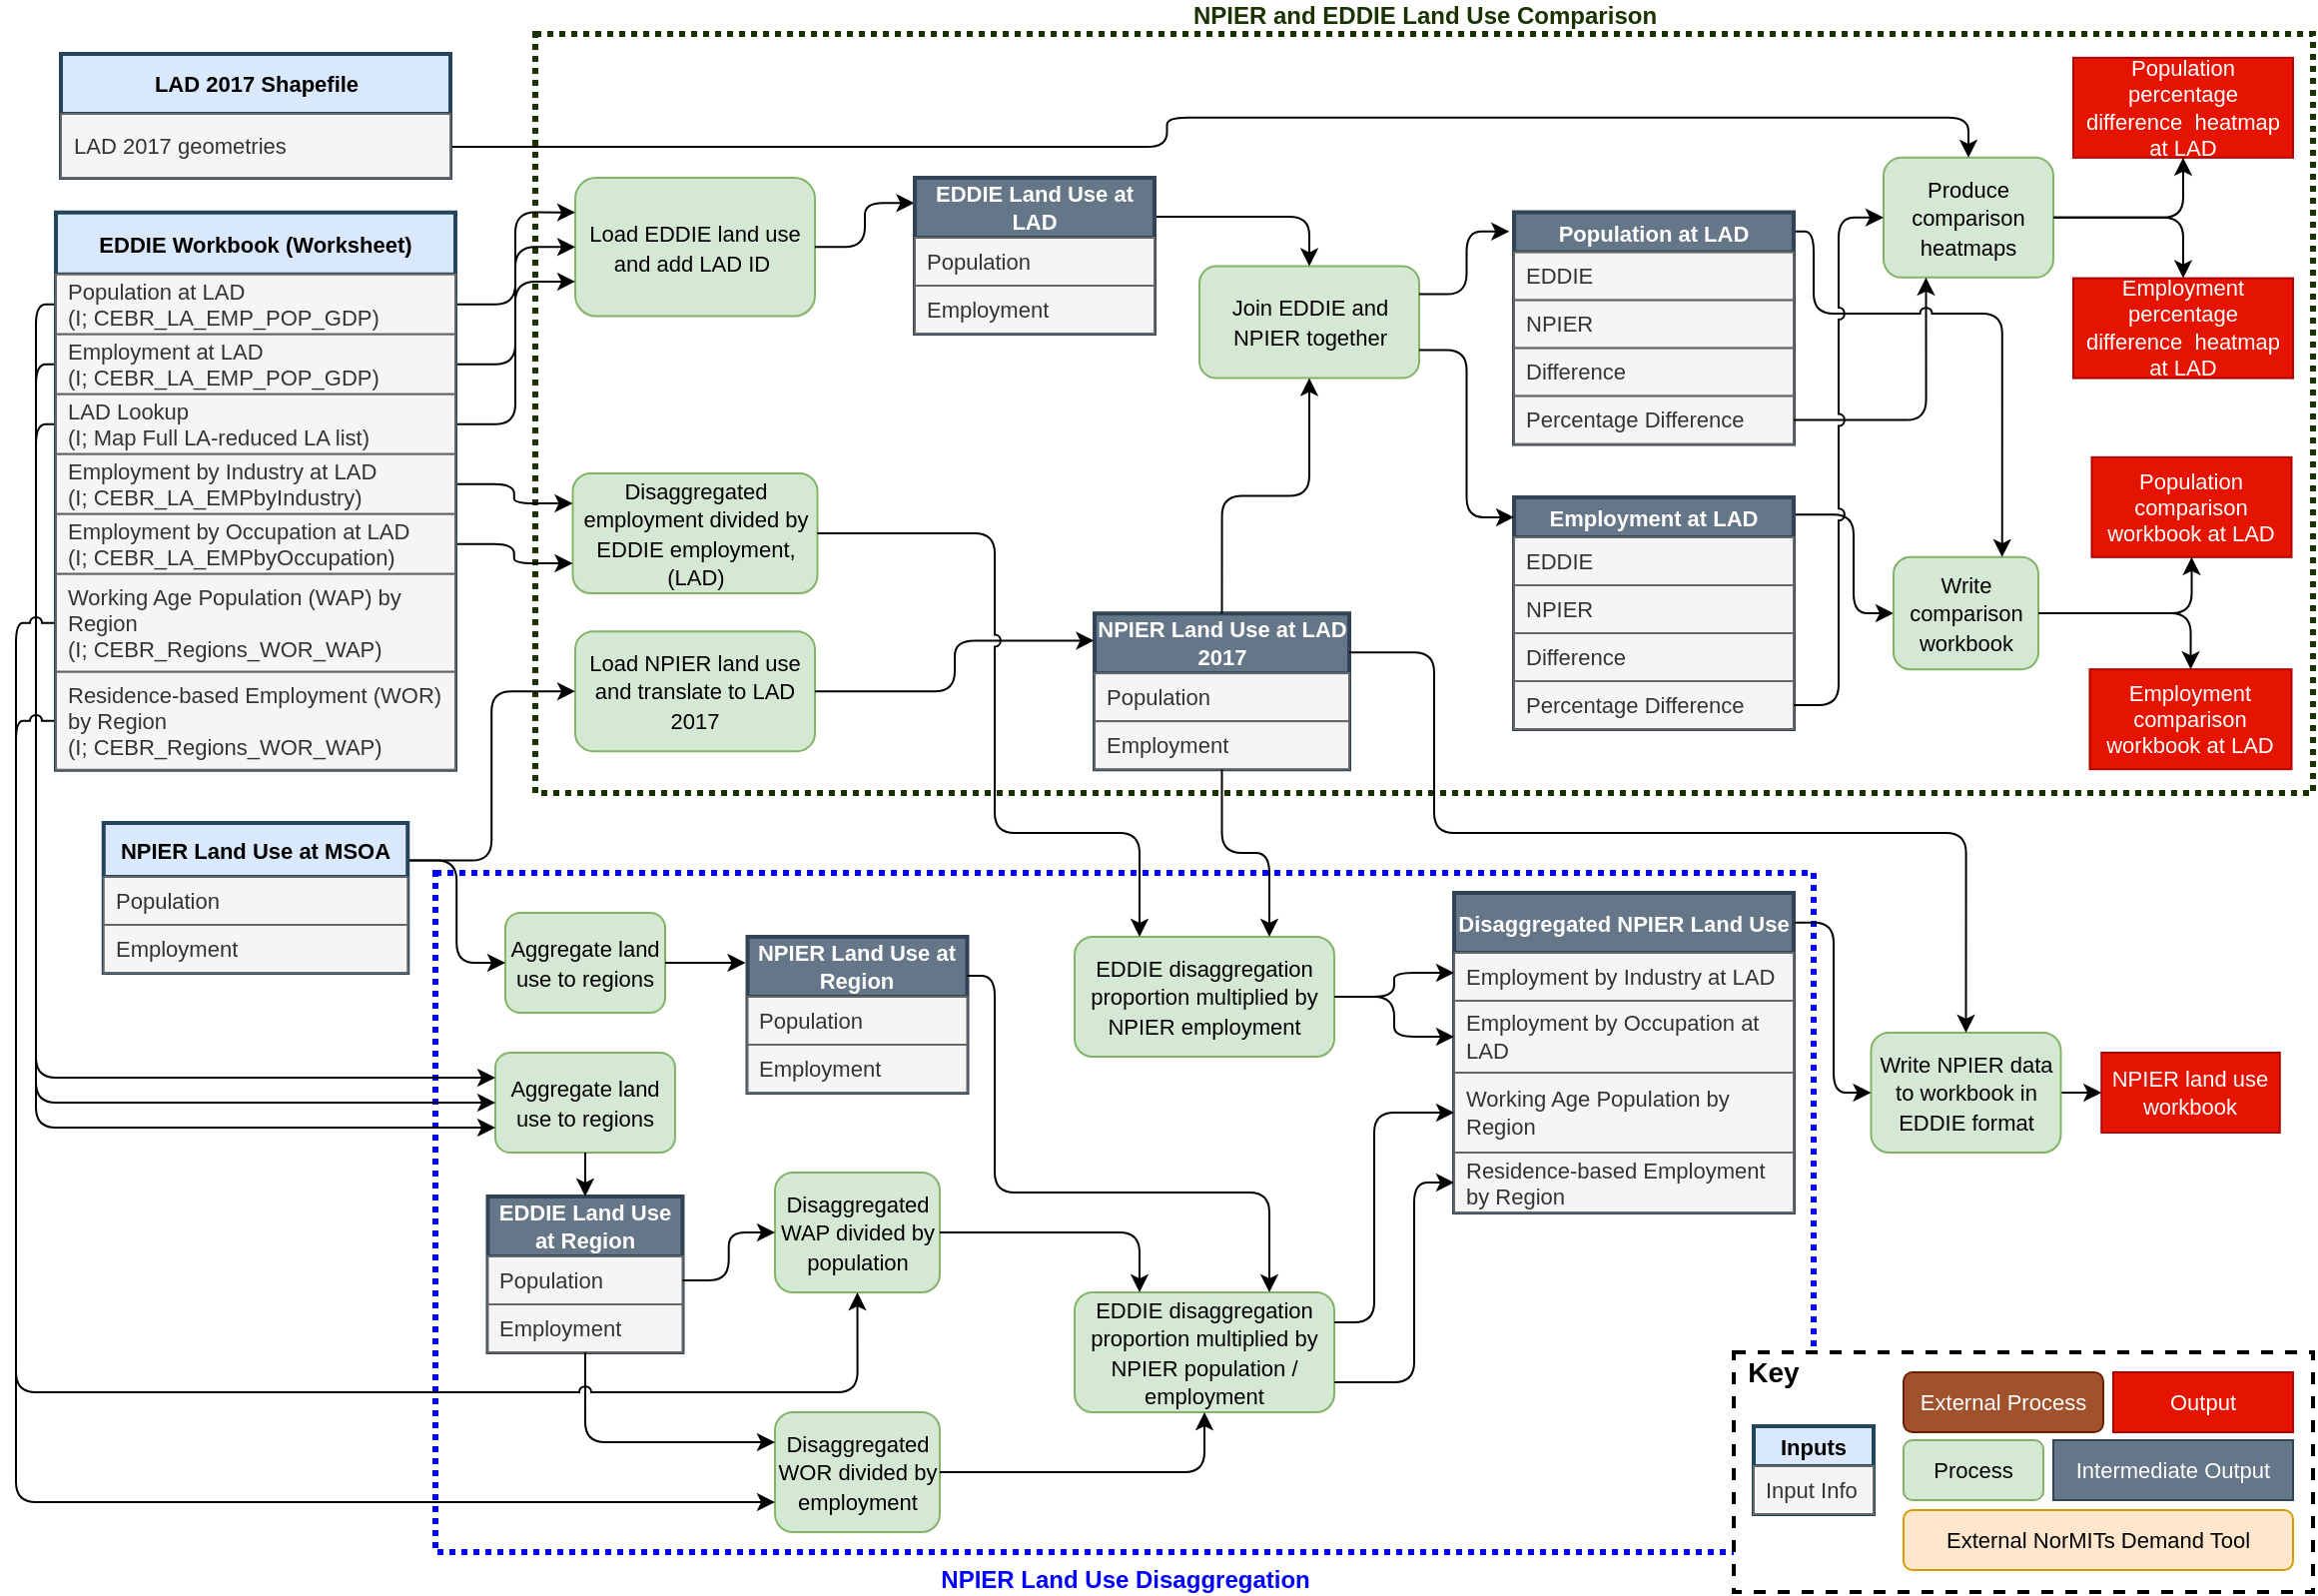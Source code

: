 <mxfile version="13.7.9" type="device"><diagram id="aA6_M8MxxdckZkf1Erbb" name="Page-1"><mxGraphModel dx="1673" dy="979" grid="1" gridSize="10" guides="1" tooltips="1" connect="1" arrows="1" fold="1" page="1" pageScale="1" pageWidth="1169" pageHeight="827" math="0" shadow="0"><root><mxCell id="0"/><mxCell id="1" parent="0"/><mxCell id="64WzW_YmEC1rdo85BHsH-128" value="NPIER and EDDIE Land Use Comparison" style="verticalLabelPosition=top;verticalAlign=bottom;html=1;shape=mxgraph.basic.rect;fillColor2=none;strokeWidth=3;size=20;indent=5;dashed=1;direction=east;portConstraint=none;connectable=0;allowArrows=0;container=1;collapsible=0;labelPadding=0;perimeterSpacing=0;labelBorderColor=none;fontStyle=1;fillColor=none;dashPattern=1 1;labelPosition=center;align=center;fontColor=#1A3300;strokeColor=#1A3300;" vertex="1" parent="1"><mxGeometry x="270" y="40" width="890" height="380" as="geometry"/></mxCell><mxCell id="64WzW_YmEC1rdo85BHsH-44" style="edgeStyle=orthogonalEdgeStyle;rounded=1;sketch=0;orthogonalLoop=1;jettySize=auto;html=1;exitX=1.007;exitY=0.074;exitDx=0;exitDy=0;entryX=0;entryY=0.5;entryDx=0;entryDy=0;exitPerimeter=0;jumpStyle=arc;" edge="1" parent="64WzW_YmEC1rdo85BHsH-128" source="AdfDTx94gWAdDNivBefx-49" target="AdfDTx94gWAdDNivBefx-109"><mxGeometry relative="1" as="geometry"><Array as="points"><mxPoint x="660" y="241"/><mxPoint x="660" y="290"/></Array></mxGeometry></mxCell><mxCell id="AdfDTx94gWAdDNivBefx-104" value="Population percentage difference&amp;nbsp; heatmap at LAD" style="rounded=0;whiteSpace=wrap;html=1;strokeWidth=1;fillColor=#e51400;strokeColor=#B20000;fontSize=11;fontColor=#ffffff;" parent="64WzW_YmEC1rdo85BHsH-128" vertex="1"><mxGeometry x="770" y="11.93" width="110" height="50" as="geometry"/></mxCell><mxCell id="AdfDTx94gWAdDNivBefx-41" value="Population at LAD" style="swimlane;fontStyle=1;childLayout=stackLayout;horizontal=1;startSize=20;fillColor=#647687;horizontalStack=0;resizeParent=1;resizeParentMax=0;resizeLast=0;collapsible=1;marginBottom=0;rounded=0;glass=0;fontSize=11;align=center;strokeWidth=2;strokeColor=#314354;fontColor=#ffffff;" parent="64WzW_YmEC1rdo85BHsH-128" vertex="1"><mxGeometry x="490" y="89.29" width="140" height="116" as="geometry"/></mxCell><mxCell id="AdfDTx94gWAdDNivBefx-42" value="EDDIE" style="text;strokeColor=#666666;fillColor=#f5f5f5;align=left;verticalAlign=middle;spacingLeft=4;spacingRight=4;overflow=hidden;rotatable=0;points=[[0,0.5],[1,0.5]];portConstraint=eastwest;fontSize=11;whiteSpace=wrap;fontColor=#333333;" parent="AdfDTx94gWAdDNivBefx-41" vertex="1"><mxGeometry y="20" width="140" height="24" as="geometry"/></mxCell><mxCell id="AdfDTx94gWAdDNivBefx-43" value="NPIER" style="text;strokeColor=#666666;fillColor=#f5f5f5;align=left;verticalAlign=middle;spacingLeft=4;spacingRight=4;overflow=hidden;rotatable=0;points=[[0,0.5],[1,0.5]];portConstraint=eastwest;fontSize=11;whiteSpace=wrap;fontColor=#333333;" parent="AdfDTx94gWAdDNivBefx-41" vertex="1"><mxGeometry y="44" width="140" height="24" as="geometry"/></mxCell><mxCell id="AdfDTx94gWAdDNivBefx-47" value="Difference" style="text;strokeColor=#666666;fillColor=#f5f5f5;align=left;verticalAlign=middle;spacingLeft=4;spacingRight=4;overflow=hidden;rotatable=0;points=[[0,0.5],[1,0.5]];portConstraint=eastwest;fontSize=11;whiteSpace=wrap;fontColor=#333333;" parent="AdfDTx94gWAdDNivBefx-41" vertex="1"><mxGeometry y="68" width="140" height="24" as="geometry"/></mxCell><mxCell id="AdfDTx94gWAdDNivBefx-48" value="Percentage Difference" style="text;strokeColor=#666666;fillColor=#f5f5f5;align=left;verticalAlign=middle;spacingLeft=4;spacingRight=4;overflow=hidden;rotatable=0;points=[[0,0.5],[1,0.5]];portConstraint=eastwest;fontSize=11;whiteSpace=wrap;fontColor=#333333;" parent="AdfDTx94gWAdDNivBefx-41" vertex="1"><mxGeometry y="92" width="140" height="24" as="geometry"/></mxCell><mxCell id="AdfDTx94gWAdDNivBefx-103" value="Employment percentage difference&amp;nbsp; heatmap at LAD" style="rounded=0;whiteSpace=wrap;html=1;strokeWidth=1;fillColor=#e51400;strokeColor=#B20000;fontSize=11;fontColor=#ffffff;" parent="64WzW_YmEC1rdo85BHsH-128" vertex="1"><mxGeometry x="770" y="122.29" width="110" height="50" as="geometry"/></mxCell><mxCell id="AdfDTx94gWAdDNivBefx-111" value="Population comparison workbook at LAD" style="rounded=0;whiteSpace=wrap;html=1;strokeWidth=1;fillColor=#e51400;strokeColor=#B20000;fontSize=11;fontColor=#ffffff;" parent="64WzW_YmEC1rdo85BHsH-128" vertex="1"><mxGeometry x="779.25" y="211.93" width="100" height="50" as="geometry"/></mxCell><mxCell id="AdfDTx94gWAdDNivBefx-49" value="Employment at LAD" style="swimlane;fontStyle=1;childLayout=stackLayout;horizontal=1;startSize=20;fillColor=#647687;horizontalStack=0;resizeParent=1;resizeParentMax=0;resizeLast=0;collapsible=1;marginBottom=0;rounded=0;glass=0;fontSize=11;align=center;strokeWidth=2;strokeColor=#314354;fontColor=#ffffff;" parent="64WzW_YmEC1rdo85BHsH-128" vertex="1"><mxGeometry x="490" y="232.0" width="140" height="116" as="geometry"/></mxCell><mxCell id="AdfDTx94gWAdDNivBefx-50" value="EDDIE" style="text;strokeColor=#666666;fillColor=#f5f5f5;align=left;verticalAlign=middle;spacingLeft=4;spacingRight=4;overflow=hidden;rotatable=0;points=[[0,0.5],[1,0.5]];portConstraint=eastwest;fontSize=11;whiteSpace=wrap;fontColor=#333333;" parent="AdfDTx94gWAdDNivBefx-49" vertex="1"><mxGeometry y="20" width="140" height="24" as="geometry"/></mxCell><mxCell id="AdfDTx94gWAdDNivBefx-51" value="NPIER" style="text;strokeColor=#666666;fillColor=#f5f5f5;align=left;verticalAlign=middle;spacingLeft=4;spacingRight=4;overflow=hidden;rotatable=0;points=[[0,0.5],[1,0.5]];portConstraint=eastwest;fontSize=11;whiteSpace=wrap;fontColor=#333333;" parent="AdfDTx94gWAdDNivBefx-49" vertex="1"><mxGeometry y="44" width="140" height="24" as="geometry"/></mxCell><mxCell id="AdfDTx94gWAdDNivBefx-52" value="Difference" style="text;strokeColor=#666666;fillColor=#f5f5f5;align=left;verticalAlign=middle;spacingLeft=4;spacingRight=4;overflow=hidden;rotatable=0;points=[[0,0.5],[1,0.5]];portConstraint=eastwest;fontSize=11;whiteSpace=wrap;fontColor=#333333;" parent="AdfDTx94gWAdDNivBefx-49" vertex="1"><mxGeometry y="68" width="140" height="24" as="geometry"/></mxCell><mxCell id="AdfDTx94gWAdDNivBefx-53" value="Percentage Difference" style="text;strokeColor=#666666;fillColor=#f5f5f5;align=left;verticalAlign=middle;spacingLeft=4;spacingRight=4;overflow=hidden;rotatable=0;points=[[0,0.5],[1,0.5]];portConstraint=eastwest;fontSize=11;whiteSpace=wrap;fontColor=#333333;" parent="AdfDTx94gWAdDNivBefx-49" vertex="1"><mxGeometry y="92" width="140" height="24" as="geometry"/></mxCell><mxCell id="AdfDTx94gWAdDNivBefx-36" value="NPIER Land Use at LAD 2017" style="swimlane;fontStyle=1;childLayout=stackLayout;horizontal=1;startSize=30;fillColor=#647687;horizontalStack=0;resizeParent=1;resizeParentMax=0;resizeLast=0;collapsible=1;marginBottom=0;rounded=0;glass=0;fontSize=11;align=center;strokeWidth=2;strokeColor=#314354;whiteSpace=wrap;fontColor=#ffffff;" parent="64WzW_YmEC1rdo85BHsH-128" vertex="1"><mxGeometry x="280" y="290.07" width="127.5" height="78" as="geometry"/></mxCell><mxCell id="AdfDTx94gWAdDNivBefx-37" value="Population" style="text;strokeColor=#666666;fillColor=#f5f5f5;align=left;verticalAlign=middle;spacingLeft=4;spacingRight=4;overflow=hidden;rotatable=0;points=[[0,0.5],[1,0.5]];portConstraint=eastwest;fontSize=11;whiteSpace=wrap;fontColor=#333333;" parent="AdfDTx94gWAdDNivBefx-36" vertex="1"><mxGeometry y="30" width="127.5" height="24" as="geometry"/></mxCell><mxCell id="AdfDTx94gWAdDNivBefx-38" value="Employment" style="text;strokeColor=#666666;fillColor=#f5f5f5;align=left;verticalAlign=middle;spacingLeft=4;spacingRight=4;overflow=hidden;rotatable=0;points=[[0,0.5],[1,0.5]];portConstraint=eastwest;fontSize=11;whiteSpace=wrap;fontColor=#333333;" parent="AdfDTx94gWAdDNivBefx-36" vertex="1"><mxGeometry y="54" width="127.5" height="24" as="geometry"/></mxCell><mxCell id="AdfDTx94gWAdDNivBefx-112" value="Employment comparison workbook at LAD" style="rounded=0;whiteSpace=wrap;html=1;strokeWidth=1;fillColor=#e51400;strokeColor=#B20000;fontSize=11;fontColor=#ffffff;" parent="64WzW_YmEC1rdo85BHsH-128" vertex="1"><mxGeometry x="778.25" y="318.07" width="101" height="50" as="geometry"/></mxCell><mxCell id="AdfDTx94gWAdDNivBefx-99" value="&lt;font style=&quot;font-size: 11px&quot;&gt;Produce comparison heatmaps&lt;/font&gt;" style="rounded=1;whiteSpace=wrap;html=1;fillColor=#d5e8d4;strokeColor=#82b366;" parent="64WzW_YmEC1rdo85BHsH-128" vertex="1"><mxGeometry x="675" y="61.93" width="85" height="60" as="geometry"/></mxCell><mxCell id="AdfDTx94gWAdDNivBefx-109" value="&lt;span style=&quot;font-size: 11px&quot;&gt;Write comparison workbook&lt;/span&gt;" style="rounded=1;whiteSpace=wrap;html=1;fillColor=#d5e8d4;strokeColor=#82b366;" parent="64WzW_YmEC1rdo85BHsH-128" vertex="1"><mxGeometry x="680" y="261.93" width="72.5" height="56.14" as="geometry"/></mxCell><mxCell id="64WzW_YmEC1rdo85BHsH-47" style="edgeStyle=orthogonalEdgeStyle;rounded=1;sketch=0;orthogonalLoop=1;jettySize=auto;html=1;exitX=1;exitY=0.5;exitDx=0;exitDy=0;entryX=0.5;entryY=1;entryDx=0;entryDy=0;jumpStyle=arc;" edge="1" parent="64WzW_YmEC1rdo85BHsH-128" source="AdfDTx94gWAdDNivBefx-99" target="AdfDTx94gWAdDNivBefx-104"><mxGeometry relative="1" as="geometry"/></mxCell><mxCell id="64WzW_YmEC1rdo85BHsH-49" style="edgeStyle=orthogonalEdgeStyle;rounded=1;sketch=0;orthogonalLoop=1;jettySize=auto;html=1;exitX=1;exitY=0.5;exitDx=0;exitDy=0;entryX=0.5;entryY=0;entryDx=0;entryDy=0;jumpStyle=arc;" edge="1" parent="64WzW_YmEC1rdo85BHsH-128" source="AdfDTx94gWAdDNivBefx-99" target="AdfDTx94gWAdDNivBefx-103"><mxGeometry relative="1" as="geometry"/></mxCell><mxCell id="64WzW_YmEC1rdo85BHsH-45" style="edgeStyle=orthogonalEdgeStyle;rounded=1;sketch=0;orthogonalLoop=1;jettySize=auto;html=1;exitX=1;exitY=0.5;exitDx=0;exitDy=0;entryX=0.5;entryY=1;entryDx=0;entryDy=0;jumpStyle=arc;" edge="1" parent="64WzW_YmEC1rdo85BHsH-128" source="AdfDTx94gWAdDNivBefx-109" target="AdfDTx94gWAdDNivBefx-111"><mxGeometry relative="1" as="geometry"/></mxCell><mxCell id="64WzW_YmEC1rdo85BHsH-46" style="edgeStyle=orthogonalEdgeStyle;rounded=1;sketch=0;orthogonalLoop=1;jettySize=auto;html=1;exitX=1;exitY=0.5;exitDx=0;exitDy=0;entryX=0.5;entryY=0;entryDx=0;entryDy=0;jumpStyle=arc;" edge="1" parent="64WzW_YmEC1rdo85BHsH-128" source="AdfDTx94gWAdDNivBefx-109" target="AdfDTx94gWAdDNivBefx-112"><mxGeometry relative="1" as="geometry"/></mxCell><mxCell id="64WzW_YmEC1rdo85BHsH-23" style="edgeStyle=orthogonalEdgeStyle;rounded=1;sketch=0;orthogonalLoop=1;jettySize=auto;html=1;exitX=1;exitY=0.5;exitDx=0;exitDy=0;entryX=0.25;entryY=1;entryDx=0;entryDy=0;jumpStyle=arc;" edge="1" parent="64WzW_YmEC1rdo85BHsH-128" source="AdfDTx94gWAdDNivBefx-48" target="AdfDTx94gWAdDNivBefx-99"><mxGeometry relative="1" as="geometry"/></mxCell><mxCell id="64WzW_YmEC1rdo85BHsH-43" style="edgeStyle=orthogonalEdgeStyle;rounded=1;sketch=0;orthogonalLoop=1;jettySize=auto;html=1;exitX=1.007;exitY=0.083;exitDx=0;exitDy=0;entryX=0.75;entryY=0;entryDx=0;entryDy=0;exitPerimeter=0;jumpStyle=arc;" edge="1" parent="64WzW_YmEC1rdo85BHsH-128" source="AdfDTx94gWAdDNivBefx-41" target="AdfDTx94gWAdDNivBefx-109"><mxGeometry relative="1" as="geometry"><Array as="points"><mxPoint x="640" y="99"/><mxPoint x="640" y="140"/><mxPoint x="734" y="140"/></Array></mxGeometry></mxCell><mxCell id="64WzW_YmEC1rdo85BHsH-24" style="edgeStyle=orthogonalEdgeStyle;rounded=1;sketch=0;orthogonalLoop=1;jettySize=auto;html=1;exitX=1;exitY=0.5;exitDx=0;exitDy=0;entryX=0;entryY=0.5;entryDx=0;entryDy=0;jumpStyle=arc;" edge="1" parent="64WzW_YmEC1rdo85BHsH-128" source="AdfDTx94gWAdDNivBefx-53" target="AdfDTx94gWAdDNivBefx-99"><mxGeometry relative="1" as="geometry"/></mxCell><mxCell id="AdfDTx94gWAdDNivBefx-40" value="&lt;font style=&quot;font-size: 11px&quot;&gt;Join EDDIE and NPIER together&lt;/font&gt;" style="rounded=1;whiteSpace=wrap;html=1;fillColor=#d5e8d4;strokeColor=#82b366;" parent="64WzW_YmEC1rdo85BHsH-128" vertex="1"><mxGeometry x="332.5" y="116.29" width="110" height="56" as="geometry"/></mxCell><mxCell id="64WzW_YmEC1rdo85BHsH-21" style="edgeStyle=orthogonalEdgeStyle;rounded=1;sketch=0;orthogonalLoop=1;jettySize=auto;html=1;exitX=1;exitY=0.25;exitDx=0;exitDy=0;entryX=-0.017;entryY=0.083;entryDx=0;entryDy=0;entryPerimeter=0;jumpStyle=arc;" edge="1" parent="64WzW_YmEC1rdo85BHsH-128" source="AdfDTx94gWAdDNivBefx-40" target="AdfDTx94gWAdDNivBefx-41"><mxGeometry relative="1" as="geometry"/></mxCell><mxCell id="64WzW_YmEC1rdo85BHsH-22" style="edgeStyle=orthogonalEdgeStyle;rounded=1;sketch=0;orthogonalLoop=1;jettySize=auto;html=1;exitX=1;exitY=0.75;exitDx=0;exitDy=0;entryX=0;entryY=0.086;entryDx=0;entryDy=0;entryPerimeter=0;jumpStyle=arc;" edge="1" parent="64WzW_YmEC1rdo85BHsH-128" source="AdfDTx94gWAdDNivBefx-40" target="AdfDTx94gWAdDNivBefx-49"><mxGeometry relative="1" as="geometry"/></mxCell><mxCell id="64WzW_YmEC1rdo85BHsH-20" style="edgeStyle=orthogonalEdgeStyle;rounded=1;sketch=0;orthogonalLoop=1;jettySize=auto;html=1;exitX=0.5;exitY=0;exitDx=0;exitDy=0;entryX=0.5;entryY=1;entryDx=0;entryDy=0;jumpStyle=arc;" edge="1" parent="64WzW_YmEC1rdo85BHsH-128" source="AdfDTx94gWAdDNivBefx-36" target="AdfDTx94gWAdDNivBefx-40"><mxGeometry relative="1" as="geometry"/></mxCell><mxCell id="AdfDTx94gWAdDNivBefx-30" value="&lt;font style=&quot;font-size: 11px&quot;&gt;Load NPIER land use and translate to LAD 2017&lt;/font&gt;" style="rounded=1;whiteSpace=wrap;html=1;fillColor=#d5e8d4;strokeColor=#82b366;" parent="64WzW_YmEC1rdo85BHsH-128" vertex="1"><mxGeometry x="20" y="299.07" width="120" height="60" as="geometry"/></mxCell><mxCell id="64WzW_YmEC1rdo85BHsH-17" style="edgeStyle=orthogonalEdgeStyle;rounded=1;sketch=0;orthogonalLoop=1;jettySize=auto;html=1;exitX=1;exitY=0.5;exitDx=0;exitDy=0;entryX=-0.002;entryY=0.175;entryDx=0;entryDy=0;entryPerimeter=0;jumpStyle=arc;" edge="1" parent="64WzW_YmEC1rdo85BHsH-128" source="AdfDTx94gWAdDNivBefx-30" target="AdfDTx94gWAdDNivBefx-36"><mxGeometry relative="1" as="geometry"/></mxCell><mxCell id="AdfDTx94gWAdDNivBefx-58" value="&lt;span style=&quot;font-size: 11px&quot;&gt;Disaggregated employment divided by EDDIE employment, (LAD)&lt;/span&gt;" style="rounded=1;whiteSpace=wrap;html=1;fillColor=#d5e8d4;strokeColor=#82b366;" parent="64WzW_YmEC1rdo85BHsH-128" vertex="1"><mxGeometry x="18.75" y="220" width="122.5" height="60" as="geometry"/></mxCell><mxCell id="AdfDTx94gWAdDNivBefx-22" value="&lt;font style=&quot;font-size: 11px&quot;&gt;Load EDDIE land use and add LAD ID&amp;nbsp;&lt;/font&gt;" style="rounded=1;whiteSpace=wrap;html=1;fillColor=#d5e8d4;strokeColor=#82b366;" parent="64WzW_YmEC1rdo85BHsH-128" vertex="1"><mxGeometry x="20.02" y="72" width="119.98" height="69.28" as="geometry"/></mxCell><mxCell id="64WzW_YmEC1rdo85BHsH-65" value="NPIER Land Use Disaggregation" style="verticalLabelPosition=bottom;verticalAlign=top;html=1;shape=mxgraph.basic.rect;fillColor2=none;strokeWidth=3;size=20;indent=5;dashed=1;direction=east;portConstraint=none;connectable=0;allowArrows=0;container=1;collapsible=0;labelPadding=0;perimeterSpacing=0;labelBorderColor=none;fontStyle=1;fillColor=none;dashPattern=1 1;fontColor=#0000FF;strokeColor=#0000FF;" vertex="1" parent="1"><mxGeometry x="220" y="460" width="690" height="340" as="geometry"/></mxCell><mxCell id="AdfDTx94gWAdDNivBefx-59" value="Disaggregated NPIER Land Use" style="swimlane;fontStyle=1;childLayout=stackLayout;horizontal=1;startSize=30;fillColor=#647687;horizontalStack=0;resizeParent=1;resizeParentMax=0;resizeLast=0;collapsible=1;marginBottom=0;rounded=0;glass=0;fontSize=11;align=center;strokeWidth=2;strokeColor=#314354;fontColor=#ffffff;" parent="64WzW_YmEC1rdo85BHsH-65" vertex="1"><mxGeometry x="510" y="10" width="170" height="160" as="geometry"/></mxCell><mxCell id="AdfDTx94gWAdDNivBefx-62" value="Employment by Industry at LAD" style="text;strokeColor=#666666;fillColor=#f5f5f5;align=left;verticalAlign=middle;spacingLeft=4;spacingRight=4;overflow=hidden;rotatable=0;points=[[0,0.5],[1,0.5]];portConstraint=eastwest;fontSize=11;whiteSpace=wrap;fontColor=#333333;" parent="AdfDTx94gWAdDNivBefx-59" vertex="1"><mxGeometry y="30" width="170" height="24" as="geometry"/></mxCell><mxCell id="AdfDTx94gWAdDNivBefx-63" value="Employment by Occupation at LAD" style="text;strokeColor=#666666;fillColor=#f5f5f5;align=left;verticalAlign=middle;spacingLeft=4;spacingRight=4;overflow=hidden;rotatable=0;points=[[0,0.5],[1,0.5]];portConstraint=eastwest;fontSize=11;whiteSpace=wrap;fontColor=#333333;" parent="AdfDTx94gWAdDNivBefx-59" vertex="1"><mxGeometry y="54" width="170" height="36" as="geometry"/></mxCell><mxCell id="AdfDTx94gWAdDNivBefx-60" value="Working Age Population by Region" style="text;strokeColor=#666666;fillColor=#f5f5f5;align=left;verticalAlign=middle;spacingLeft=4;spacingRight=4;overflow=hidden;rotatable=0;points=[[0,0.5],[1,0.5]];portConstraint=eastwest;fontSize=11;whiteSpace=wrap;fontColor=#333333;" parent="AdfDTx94gWAdDNivBefx-59" vertex="1"><mxGeometry y="90" width="170" height="40" as="geometry"/></mxCell><mxCell id="AdfDTx94gWAdDNivBefx-61" value="Residence-based Employment by Region" style="text;strokeColor=#666666;fillColor=#f5f5f5;align=left;verticalAlign=middle;spacingLeft=4;spacingRight=4;overflow=hidden;rotatable=0;points=[[0,0.5],[1,0.5]];portConstraint=eastwest;fontSize=11;whiteSpace=wrap;fontColor=#333333;" parent="AdfDTx94gWAdDNivBefx-59" vertex="1"><mxGeometry y="130" width="170" height="30" as="geometry"/></mxCell><mxCell id="64WzW_YmEC1rdo85BHsH-29" value="NPIER Land Use at Region" style="swimlane;fontStyle=1;childLayout=stackLayout;horizontal=1;startSize=30;fillColor=#647687;horizontalStack=0;resizeParent=1;resizeParentMax=0;resizeLast=0;collapsible=1;marginBottom=0;rounded=0;glass=0;fontSize=11;align=center;strokeWidth=2;strokeColor=#314354;whiteSpace=wrap;fontColor=#ffffff;" vertex="1" parent="64WzW_YmEC1rdo85BHsH-65"><mxGeometry x="156.25" y="32.0" width="110" height="78" as="geometry"/></mxCell><mxCell id="64WzW_YmEC1rdo85BHsH-30" value="Population" style="text;strokeColor=#666666;fillColor=#f5f5f5;align=left;verticalAlign=middle;spacingLeft=4;spacingRight=4;overflow=hidden;rotatable=0;points=[[0,0.5],[1,0.5]];portConstraint=eastwest;fontSize=11;whiteSpace=wrap;fontColor=#333333;" vertex="1" parent="64WzW_YmEC1rdo85BHsH-29"><mxGeometry y="30" width="110" height="24" as="geometry"/></mxCell><mxCell id="64WzW_YmEC1rdo85BHsH-31" value="Employment" style="text;strokeColor=#666666;fillColor=#f5f5f5;align=left;verticalAlign=middle;spacingLeft=4;spacingRight=4;overflow=hidden;rotatable=0;points=[[0,0.5],[1,0.5]];portConstraint=eastwest;fontSize=11;whiteSpace=wrap;fontColor=#333333;" vertex="1" parent="64WzW_YmEC1rdo85BHsH-29"><mxGeometry y="54" width="110" height="24" as="geometry"/></mxCell><mxCell id="AdfDTx94gWAdDNivBefx-79" value="EDDIE Land Use at Region" style="swimlane;fontStyle=1;childLayout=stackLayout;horizontal=1;startSize=30;fillColor=#647687;horizontalStack=0;resizeParent=1;resizeParentMax=0;resizeLast=0;collapsible=1;marginBottom=0;rounded=0;glass=0;fontSize=11;align=center;strokeWidth=2;strokeColor=#314354;whiteSpace=wrap;fontColor=#ffffff;" parent="64WzW_YmEC1rdo85BHsH-65" vertex="1"><mxGeometry x="26.24" y="162" width="97.5" height="78" as="geometry"/></mxCell><mxCell id="AdfDTx94gWAdDNivBefx-80" value="Population" style="text;strokeColor=#666666;fillColor=#f5f5f5;align=left;verticalAlign=middle;spacingLeft=4;spacingRight=4;overflow=hidden;rotatable=0;points=[[0,0.5],[1,0.5]];portConstraint=eastwest;fontSize=11;whiteSpace=wrap;fontColor=#333333;" parent="AdfDTx94gWAdDNivBefx-79" vertex="1"><mxGeometry y="30" width="97.5" height="24" as="geometry"/></mxCell><mxCell id="AdfDTx94gWAdDNivBefx-81" value="Employment" style="text;strokeColor=#666666;fillColor=#f5f5f5;align=left;verticalAlign=middle;spacingLeft=4;spacingRight=4;overflow=hidden;rotatable=0;points=[[0,0.5],[1,0.5]];portConstraint=eastwest;fontSize=11;whiteSpace=wrap;fontColor=#333333;" parent="AdfDTx94gWAdDNivBefx-79" vertex="1"><mxGeometry y="54" width="97.5" height="24" as="geometry"/></mxCell><mxCell id="AdfDTx94gWAdDNivBefx-86" value="&lt;font style=&quot;font-size: 11px&quot;&gt;Disaggregated WOR divided by employment&lt;/font&gt;" style="rounded=1;whiteSpace=wrap;html=1;fillColor=#d5e8d4;strokeColor=#82b366;" parent="64WzW_YmEC1rdo85BHsH-65" vertex="1"><mxGeometry x="170" y="270.0" width="82.5" height="60" as="geometry"/></mxCell><mxCell id="AdfDTx94gWAdDNivBefx-78" value="&lt;font style=&quot;font-size: 11px&quot;&gt;Disaggregated WAP divided by population&lt;/font&gt;" style="rounded=1;whiteSpace=wrap;html=1;fillColor=#d5e8d4;strokeColor=#82b366;" parent="64WzW_YmEC1rdo85BHsH-65" vertex="1"><mxGeometry x="170" y="150.0" width="82.5" height="60" as="geometry"/></mxCell><mxCell id="AdfDTx94gWAdDNivBefx-64" value="&lt;font style=&quot;font-size: 11px&quot;&gt;EDDIE disaggregation proportion multiplied by NPIER employment&lt;/font&gt;" style="rounded=1;whiteSpace=wrap;html=1;fillColor=#d5e8d4;strokeColor=#82b366;" parent="64WzW_YmEC1rdo85BHsH-65" vertex="1"><mxGeometry x="320" y="32.0" width="130" height="60" as="geometry"/></mxCell><mxCell id="64WzW_YmEC1rdo85BHsH-55" style="edgeStyle=orthogonalEdgeStyle;rounded=1;sketch=0;orthogonalLoop=1;jettySize=auto;html=1;exitX=1;exitY=0.5;exitDx=0;exitDy=0;jumpStyle=arc;" edge="1" parent="64WzW_YmEC1rdo85BHsH-65" source="AdfDTx94gWAdDNivBefx-64" target="AdfDTx94gWAdDNivBefx-63"><mxGeometry relative="1" as="geometry"/></mxCell><mxCell id="64WzW_YmEC1rdo85BHsH-54" style="edgeStyle=orthogonalEdgeStyle;rounded=1;sketch=0;orthogonalLoop=1;jettySize=auto;html=1;exitX=1;exitY=0.5;exitDx=0;exitDy=0;entryX=0;entryY=0.25;entryDx=0;entryDy=0;jumpStyle=arc;" edge="1" parent="64WzW_YmEC1rdo85BHsH-65" source="AdfDTx94gWAdDNivBefx-64" target="AdfDTx94gWAdDNivBefx-59"><mxGeometry relative="1" as="geometry"/></mxCell><mxCell id="AdfDTx94gWAdDNivBefx-90" value="&lt;font style=&quot;font-size: 11px&quot;&gt;EDDIE disaggregation proportion multiplied by NPIER population / employment&lt;/font&gt;" style="rounded=1;whiteSpace=wrap;html=1;fillColor=#d5e8d4;strokeColor=#82b366;" parent="64WzW_YmEC1rdo85BHsH-65" vertex="1"><mxGeometry x="320" y="210.0" width="130" height="60" as="geometry"/></mxCell><mxCell id="64WzW_YmEC1rdo85BHsH-59" style="edgeStyle=orthogonalEdgeStyle;rounded=1;sketch=0;orthogonalLoop=1;jettySize=auto;html=1;exitX=1;exitY=0.25;exitDx=0;exitDy=0;entryX=0;entryY=0.5;entryDx=0;entryDy=0;jumpStyle=arc;" edge="1" parent="64WzW_YmEC1rdo85BHsH-65" source="AdfDTx94gWAdDNivBefx-90" target="AdfDTx94gWAdDNivBefx-60"><mxGeometry relative="1" as="geometry"><Array as="points"><mxPoint x="470" y="225"/><mxPoint x="470" y="120"/></Array></mxGeometry></mxCell><mxCell id="64WzW_YmEC1rdo85BHsH-60" style="edgeStyle=orthogonalEdgeStyle;rounded=1;sketch=0;orthogonalLoop=1;jettySize=auto;html=1;exitX=1;exitY=0.75;exitDx=0;exitDy=0;entryX=0;entryY=0.5;entryDx=0;entryDy=0;jumpStyle=arc;" edge="1" parent="64WzW_YmEC1rdo85BHsH-65" source="AdfDTx94gWAdDNivBefx-90" target="AdfDTx94gWAdDNivBefx-61"><mxGeometry relative="1" as="geometry"><Array as="points"><mxPoint x="490" y="255"/><mxPoint x="490" y="155"/></Array></mxGeometry></mxCell><mxCell id="64WzW_YmEC1rdo85BHsH-62" style="edgeStyle=orthogonalEdgeStyle;rounded=1;sketch=0;orthogonalLoop=1;jettySize=auto;html=1;exitX=1;exitY=0.5;exitDx=0;exitDy=0;entryX=0.25;entryY=0;entryDx=0;entryDy=0;jumpStyle=arc;" edge="1" parent="64WzW_YmEC1rdo85BHsH-65" source="AdfDTx94gWAdDNivBefx-78" target="AdfDTx94gWAdDNivBefx-90"><mxGeometry relative="1" as="geometry"/></mxCell><mxCell id="64WzW_YmEC1rdo85BHsH-61" style="edgeStyle=orthogonalEdgeStyle;rounded=1;sketch=0;orthogonalLoop=1;jettySize=auto;html=1;exitX=1;exitY=0.5;exitDx=0;exitDy=0;entryX=0.5;entryY=1;entryDx=0;entryDy=0;jumpStyle=arc;" edge="1" parent="64WzW_YmEC1rdo85BHsH-65" source="AdfDTx94gWAdDNivBefx-86" target="AdfDTx94gWAdDNivBefx-90"><mxGeometry relative="1" as="geometry"/></mxCell><mxCell id="64WzW_YmEC1rdo85BHsH-56" style="edgeStyle=orthogonalEdgeStyle;rounded=1;sketch=0;orthogonalLoop=1;jettySize=auto;html=1;exitX=1;exitY=0.25;exitDx=0;exitDy=0;entryX=0.75;entryY=0;entryDx=0;entryDy=0;jumpStyle=arc;" edge="1" parent="64WzW_YmEC1rdo85BHsH-65" source="64WzW_YmEC1rdo85BHsH-29" target="AdfDTx94gWAdDNivBefx-90"><mxGeometry relative="1" as="geometry"><Array as="points"><mxPoint x="280" y="52"/><mxPoint x="280" y="160"/><mxPoint x="418" y="160"/></Array></mxGeometry></mxCell><mxCell id="AdfDTx94gWAdDNivBefx-76" value="&lt;span style=&quot;font-size: 11px&quot;&gt;Aggregate land use to regions&lt;/span&gt;" style="rounded=1;whiteSpace=wrap;html=1;fillColor=#d5e8d4;strokeColor=#82b366;" parent="64WzW_YmEC1rdo85BHsH-65" vertex="1"><mxGeometry x="30" y="90" width="89.98" height="50" as="geometry"/></mxCell><mxCell id="64WzW_YmEC1rdo85BHsH-32" value="&lt;span style=&quot;font-size: 11px&quot;&gt;Aggregate land use to regions&lt;/span&gt;" style="rounded=1;whiteSpace=wrap;html=1;fillColor=#d5e8d4;strokeColor=#82b366;" vertex="1" parent="64WzW_YmEC1rdo85BHsH-65"><mxGeometry x="34.99" y="20" width="80" height="50" as="geometry"/></mxCell><mxCell id="64WzW_YmEC1rdo85BHsH-35" style="edgeStyle=orthogonalEdgeStyle;rounded=1;sketch=0;orthogonalLoop=1;jettySize=auto;html=1;exitX=1;exitY=0.5;exitDx=0;exitDy=0;entryX=-0.009;entryY=0.167;entryDx=0;entryDy=0;entryPerimeter=0;jumpStyle=arc;" edge="1" parent="64WzW_YmEC1rdo85BHsH-65" source="64WzW_YmEC1rdo85BHsH-32" target="64WzW_YmEC1rdo85BHsH-29"><mxGeometry relative="1" as="geometry"/></mxCell><mxCell id="64WzW_YmEC1rdo85BHsH-57" style="edgeStyle=orthogonalEdgeStyle;rounded=1;sketch=0;orthogonalLoop=1;jettySize=auto;html=1;exitX=1;exitY=0.5;exitDx=0;exitDy=0;entryX=0;entryY=0.5;entryDx=0;entryDy=0;jumpStyle=arc;" edge="1" parent="64WzW_YmEC1rdo85BHsH-65" source="AdfDTx94gWAdDNivBefx-80" target="AdfDTx94gWAdDNivBefx-78"><mxGeometry relative="1" as="geometry"><mxPoint x="150" y="220" as="targetPoint"/></mxGeometry></mxCell><mxCell id="64WzW_YmEC1rdo85BHsH-58" style="edgeStyle=orthogonalEdgeStyle;rounded=1;sketch=0;orthogonalLoop=1;jettySize=auto;html=1;exitX=0.5;exitY=1;exitDx=0;exitDy=0;entryX=0;entryY=0.25;entryDx=0;entryDy=0;jumpStyle=arc;" edge="1" parent="64WzW_YmEC1rdo85BHsH-65" source="AdfDTx94gWAdDNivBefx-79" target="AdfDTx94gWAdDNivBefx-86"><mxGeometry relative="1" as="geometry"/></mxCell><mxCell id="64WzW_YmEC1rdo85BHsH-39" style="edgeStyle=orthogonalEdgeStyle;rounded=1;sketch=0;orthogonalLoop=1;jettySize=auto;html=1;exitX=0.5;exitY=1;exitDx=0;exitDy=0;entryX=0.5;entryY=0;entryDx=0;entryDy=0;jumpStyle=arc;" edge="1" parent="64WzW_YmEC1rdo85BHsH-65" source="AdfDTx94gWAdDNivBefx-76" target="AdfDTx94gWAdDNivBefx-79"><mxGeometry relative="1" as="geometry"/></mxCell><mxCell id="64WzW_YmEC1rdo85BHsH-18" style="edgeStyle=orthogonalEdgeStyle;rounded=1;sketch=0;orthogonalLoop=1;jettySize=auto;html=1;exitX=1;exitY=0.5;exitDx=0;exitDy=0;entryX=-0.002;entryY=0.162;entryDx=0;entryDy=0;entryPerimeter=0;jumpStyle=arc;" edge="1" parent="1" source="AdfDTx94gWAdDNivBefx-22" target="AdfDTx94gWAdDNivBefx-26"><mxGeometry relative="1" as="geometry"/></mxCell><mxCell id="64WzW_YmEC1rdo85BHsH-51" style="edgeStyle=orthogonalEdgeStyle;rounded=1;sketch=0;orthogonalLoop=1;jettySize=auto;html=1;exitX=1;exitY=0.5;exitDx=0;exitDy=0;entryX=0.25;entryY=0;entryDx=0;entryDy=0;jumpStyle=arc;" edge="1" parent="1" source="AdfDTx94gWAdDNivBefx-58" target="AdfDTx94gWAdDNivBefx-64"><mxGeometry relative="1" as="geometry"><Array as="points"><mxPoint x="500" y="290"/><mxPoint x="500" y="440"/><mxPoint x="573" y="440"/></Array></mxGeometry></mxCell><mxCell id="64WzW_YmEC1rdo85BHsH-28" style="edgeStyle=orthogonalEdgeStyle;rounded=1;sketch=0;orthogonalLoop=1;jettySize=auto;html=1;exitX=1;exitY=0.5;exitDx=0;exitDy=0;entryX=0;entryY=0.5;entryDx=0;entryDy=0;jumpStyle=arc;" edge="1" parent="1" source="AdfDTx94gWAdDNivBefx-98" target="AdfDTx94gWAdDNivBefx-101"><mxGeometry relative="1" as="geometry"/></mxCell><mxCell id="AdfDTx94gWAdDNivBefx-98" value="&lt;font style=&quot;font-size: 11px&quot;&gt;Write NPIER data to workbook in EDDIE format&lt;/font&gt;" style="rounded=1;whiteSpace=wrap;html=1;fillColor=#d5e8d4;strokeColor=#82b366;" parent="1" vertex="1"><mxGeometry x="938.75" y="540" width="95" height="60" as="geometry"/></mxCell><mxCell id="AdfDTx94gWAdDNivBefx-101" value="NPIER land use workbook" style="rounded=0;whiteSpace=wrap;html=1;strokeWidth=1;fillColor=#e51400;strokeColor=#B20000;fontSize=11;fontColor=#ffffff;" parent="1" vertex="1"><mxGeometry x="1054.13" y="550" width="89.25" height="40" as="geometry"/></mxCell><mxCell id="64WzW_YmEC1rdo85BHsH-19" style="edgeStyle=orthogonalEdgeStyle;rounded=1;sketch=0;orthogonalLoop=1;jettySize=auto;html=1;exitX=1;exitY=0.25;exitDx=0;exitDy=0;entryX=0.5;entryY=0;entryDx=0;entryDy=0;jumpStyle=arc;" edge="1" parent="1" source="AdfDTx94gWAdDNivBefx-26" target="AdfDTx94gWAdDNivBefx-40"><mxGeometry relative="1" as="geometry"/></mxCell><mxCell id="64WzW_YmEC1rdo85BHsH-14" style="edgeStyle=orthogonalEdgeStyle;rounded=1;sketch=0;orthogonalLoop=1;jettySize=auto;html=1;exitX=1;exitY=0.5;exitDx=0;exitDy=0;entryX=0;entryY=0.25;entryDx=0;entryDy=0;jumpStyle=arc;" edge="1" parent="1" source="AdfDTx94gWAdDNivBefx-2" target="AdfDTx94gWAdDNivBefx-22"><mxGeometry relative="1" as="geometry"/></mxCell><mxCell id="64WzW_YmEC1rdo85BHsH-15" style="edgeStyle=orthogonalEdgeStyle;rounded=1;sketch=0;orthogonalLoop=1;jettySize=auto;html=1;exitX=1;exitY=0.5;exitDx=0;exitDy=0;entryX=0;entryY=0.5;entryDx=0;entryDy=0;jumpStyle=arc;" edge="1" parent="1" source="AdfDTx94gWAdDNivBefx-3" target="AdfDTx94gWAdDNivBefx-22"><mxGeometry relative="1" as="geometry"/></mxCell><mxCell id="64WzW_YmEC1rdo85BHsH-16" style="edgeStyle=orthogonalEdgeStyle;rounded=1;sketch=0;orthogonalLoop=1;jettySize=auto;html=1;exitX=1;exitY=0.5;exitDx=0;exitDy=0;entryX=0;entryY=0.75;entryDx=0;entryDy=0;jumpStyle=arc;" edge="1" parent="1" source="AdfDTx94gWAdDNivBefx-4" target="AdfDTx94gWAdDNivBefx-22"><mxGeometry relative="1" as="geometry"/></mxCell><mxCell id="64WzW_YmEC1rdo85BHsH-27" style="edgeStyle=orthogonalEdgeStyle;rounded=1;sketch=0;orthogonalLoop=1;jettySize=auto;html=1;exitX=1;exitY=0.75;exitDx=0;exitDy=0;entryX=0.5;entryY=0;entryDx=0;entryDy=0;jumpStyle=arc;" edge="1" parent="1" source="AdfDTx94gWAdDNivBefx-120" target="AdfDTx94gWAdDNivBefx-99"><mxGeometry relative="1" as="geometry"/></mxCell><mxCell id="64WzW_YmEC1rdo85BHsH-33" style="edgeStyle=orthogonalEdgeStyle;rounded=1;sketch=0;orthogonalLoop=1;jettySize=auto;html=1;exitX=1;exitY=0.25;exitDx=0;exitDy=0;entryX=0;entryY=0.5;entryDx=0;entryDy=0;jumpStyle=arc;" edge="1" parent="1" source="AdfDTx94gWAdDNivBefx-32" target="AdfDTx94gWAdDNivBefx-30"><mxGeometry relative="1" as="geometry"/></mxCell><mxCell id="64WzW_YmEC1rdo85BHsH-34" style="edgeStyle=orthogonalEdgeStyle;rounded=1;sketch=0;orthogonalLoop=1;jettySize=auto;html=1;exitX=1;exitY=0.25;exitDx=0;exitDy=0;entryX=0;entryY=0.5;entryDx=0;entryDy=0;jumpStyle=arc;" edge="1" parent="1" source="AdfDTx94gWAdDNivBefx-32" target="64WzW_YmEC1rdo85BHsH-32"><mxGeometry relative="1" as="geometry"/></mxCell><mxCell id="64WzW_YmEC1rdo85BHsH-36" style="edgeStyle=orthogonalEdgeStyle;rounded=1;sketch=0;orthogonalLoop=1;jettySize=auto;html=1;exitX=0;exitY=0.5;exitDx=0;exitDy=0;entryX=0;entryY=0.25;entryDx=0;entryDy=0;jumpStyle=arc;" edge="1" parent="1" source="AdfDTx94gWAdDNivBefx-2" target="AdfDTx94gWAdDNivBefx-76"><mxGeometry relative="1" as="geometry"><Array as="points"><mxPoint x="20" y="175"/><mxPoint x="20" y="563"/></Array></mxGeometry></mxCell><mxCell id="64WzW_YmEC1rdo85BHsH-37" style="edgeStyle=orthogonalEdgeStyle;rounded=1;sketch=0;orthogonalLoop=1;jettySize=auto;html=1;exitX=0;exitY=0.5;exitDx=0;exitDy=0;entryX=0;entryY=0.5;entryDx=0;entryDy=0;jumpStyle=arc;" edge="1" parent="1" source="AdfDTx94gWAdDNivBefx-3" target="AdfDTx94gWAdDNivBefx-76"><mxGeometry relative="1" as="geometry"><Array as="points"><mxPoint x="20" y="205"/><mxPoint x="20" y="575"/></Array></mxGeometry></mxCell><mxCell id="64WzW_YmEC1rdo85BHsH-38" style="edgeStyle=orthogonalEdgeStyle;rounded=1;sketch=0;orthogonalLoop=1;jettySize=auto;html=1;exitX=0;exitY=0.5;exitDx=0;exitDy=0;entryX=0;entryY=0.75;entryDx=0;entryDy=0;jumpStyle=arc;" edge="1" parent="1" source="AdfDTx94gWAdDNivBefx-4" target="AdfDTx94gWAdDNivBefx-76"><mxGeometry relative="1" as="geometry"><Array as="points"><mxPoint x="20" y="235"/><mxPoint x="20" y="588"/></Array></mxGeometry></mxCell><mxCell id="64WzW_YmEC1rdo85BHsH-42" style="edgeStyle=orthogonalEdgeStyle;rounded=1;sketch=0;orthogonalLoop=1;jettySize=auto;html=1;exitX=1;exitY=0.25;exitDx=0;exitDy=0;entryX=0.5;entryY=0;entryDx=0;entryDy=0;jumpStyle=arc;" edge="1" parent="1" source="AdfDTx94gWAdDNivBefx-36" target="AdfDTx94gWAdDNivBefx-98"><mxGeometry relative="1" as="geometry"><Array as="points"><mxPoint x="720" y="350"/><mxPoint x="720" y="440"/><mxPoint x="986" y="440"/></Array></mxGeometry></mxCell><mxCell id="64WzW_YmEC1rdo85BHsH-41" style="edgeStyle=orthogonalEdgeStyle;rounded=1;sketch=0;orthogonalLoop=1;jettySize=auto;html=1;exitX=1.002;exitY=0.093;exitDx=0;exitDy=0;entryX=0;entryY=0.5;entryDx=0;entryDy=0;exitPerimeter=0;jumpStyle=arc;" edge="1" parent="1" source="AdfDTx94gWAdDNivBefx-59" target="AdfDTx94gWAdDNivBefx-98"><mxGeometry relative="1" as="geometry"/></mxCell><mxCell id="64WzW_YmEC1rdo85BHsH-50" style="edgeStyle=orthogonalEdgeStyle;rounded=1;sketch=0;orthogonalLoop=1;jettySize=auto;html=1;entryX=0.75;entryY=0;entryDx=0;entryDy=0;jumpStyle=arc;" edge="1" parent="1" source="AdfDTx94gWAdDNivBefx-36" target="AdfDTx94gWAdDNivBefx-64"><mxGeometry relative="1" as="geometry"/></mxCell><mxCell id="64WzW_YmEC1rdo85BHsH-52" style="edgeStyle=orthogonalEdgeStyle;rounded=1;sketch=0;orthogonalLoop=1;jettySize=auto;html=1;exitX=1;exitY=0.5;exitDx=0;exitDy=0;entryX=0;entryY=0.25;entryDx=0;entryDy=0;jumpStyle=arc;" edge="1" parent="1" source="AdfDTx94gWAdDNivBefx-7" target="AdfDTx94gWAdDNivBefx-58"><mxGeometry relative="1" as="geometry"/></mxCell><mxCell id="64WzW_YmEC1rdo85BHsH-53" style="edgeStyle=orthogonalEdgeStyle;rounded=1;sketch=0;orthogonalLoop=1;jettySize=auto;html=1;exitX=1;exitY=0.5;exitDx=0;exitDy=0;entryX=0;entryY=0.75;entryDx=0;entryDy=0;jumpStyle=arc;" edge="1" parent="1" source="AdfDTx94gWAdDNivBefx-8" target="AdfDTx94gWAdDNivBefx-58"><mxGeometry relative="1" as="geometry"/></mxCell><mxCell id="64WzW_YmEC1rdo85BHsH-63" style="edgeStyle=orthogonalEdgeStyle;rounded=1;sketch=0;orthogonalLoop=1;jettySize=auto;html=1;exitX=0;exitY=0.5;exitDx=0;exitDy=0;entryX=0.5;entryY=1;entryDx=0;entryDy=0;jumpStyle=arc;" edge="1" parent="1" source="AdfDTx94gWAdDNivBefx-5" target="AdfDTx94gWAdDNivBefx-78"><mxGeometry relative="1" as="geometry"><Array as="points"><mxPoint x="10" y="335"/><mxPoint x="10" y="720"/><mxPoint x="431" y="720"/></Array></mxGeometry></mxCell><mxCell id="64WzW_YmEC1rdo85BHsH-64" style="edgeStyle=orthogonalEdgeStyle;rounded=1;sketch=0;orthogonalLoop=1;jettySize=auto;html=1;exitX=0;exitY=0.5;exitDx=0;exitDy=0;entryX=0;entryY=0.75;entryDx=0;entryDy=0;jumpStyle=arc;" edge="1" parent="1" source="AdfDTx94gWAdDNivBefx-6" target="AdfDTx94gWAdDNivBefx-86"><mxGeometry relative="1" as="geometry"/></mxCell><mxCell id="AdfDTx94gWAdDNivBefx-1" value="EDDIE Workbook (Worksheet)" style="swimlane;fontStyle=1;childLayout=stackLayout;horizontal=1;startSize=31;fillColor=#dae8fc;horizontalStack=0;resizeParent=1;resizeParentMax=0;resizeLast=0;collapsible=1;marginBottom=0;rounded=0;glass=0;fontSize=11;align=center;strokeWidth=2;strokeColor=#23445D;" parent="1" vertex="1"><mxGeometry x="30" y="129.36" width="200" height="279" as="geometry"/></mxCell><mxCell id="AdfDTx94gWAdDNivBefx-2" value="Population at LAD&#10;(I; CEBR_LA_EMP_POP_GDP)" style="text;strokeColor=#666666;fillColor=#f5f5f5;align=left;verticalAlign=middle;spacingLeft=4;spacingRight=4;overflow=hidden;rotatable=0;points=[[0,0.5],[1,0.5]];portConstraint=eastwest;fontSize=11;whiteSpace=wrap;fontColor=#333333;" parent="AdfDTx94gWAdDNivBefx-1" vertex="1"><mxGeometry y="31" width="200" height="30" as="geometry"/></mxCell><mxCell id="AdfDTx94gWAdDNivBefx-3" value="Employment at LAD&#10;(I; CEBR_LA_EMP_POP_GDP)" style="text;strokeColor=#666666;fillColor=#f5f5f5;align=left;verticalAlign=middle;spacingLeft=4;spacingRight=4;overflow=hidden;rotatable=0;points=[[0,0.5],[1,0.5]];portConstraint=eastwest;fontSize=11;whiteSpace=wrap;fontColor=#333333;" parent="AdfDTx94gWAdDNivBefx-1" vertex="1"><mxGeometry y="61" width="200" height="30" as="geometry"/></mxCell><mxCell id="AdfDTx94gWAdDNivBefx-4" value="LAD Lookup&#10;(I; Map Full LA-reduced LA list)" style="text;strokeColor=#666666;fillColor=#f5f5f5;align=left;verticalAlign=middle;spacingLeft=4;spacingRight=4;overflow=hidden;rotatable=0;points=[[0,0.5],[1,0.5]];portConstraint=eastwest;fontSize=11;whiteSpace=wrap;fontColor=#333333;" parent="AdfDTx94gWAdDNivBefx-1" vertex="1"><mxGeometry y="91" width="200" height="30" as="geometry"/></mxCell><mxCell id="AdfDTx94gWAdDNivBefx-7" value="Employment by Industry at LAD&#10;(I; CEBR_LA_EMPbyIndustry)" style="text;strokeColor=#666666;fillColor=#f5f5f5;align=left;verticalAlign=middle;spacingLeft=4;spacingRight=4;overflow=hidden;rotatable=0;points=[[0,0.5],[1,0.5]];portConstraint=eastwest;fontSize=11;whiteSpace=wrap;fontColor=#333333;" parent="AdfDTx94gWAdDNivBefx-1" vertex="1"><mxGeometry y="121" width="200" height="30" as="geometry"/></mxCell><mxCell id="AdfDTx94gWAdDNivBefx-8" value="Employment by Occupation at LAD&#10;(I; CEBR_LA_EMPbyOccupation)" style="text;strokeColor=#666666;fillColor=#f5f5f5;align=left;verticalAlign=middle;spacingLeft=4;spacingRight=4;overflow=hidden;rotatable=0;points=[[0,0.5],[1,0.5]];portConstraint=eastwest;fontSize=11;whiteSpace=wrap;fontColor=#333333;" parent="AdfDTx94gWAdDNivBefx-1" vertex="1"><mxGeometry y="151" width="200" height="30" as="geometry"/></mxCell><mxCell id="AdfDTx94gWAdDNivBefx-5" value="Working Age Population (WAP) by Region&#10;(I; CEBR_Regions_WOR_WAP)" style="text;strokeColor=#666666;fillColor=#f5f5f5;align=left;verticalAlign=middle;spacingLeft=4;spacingRight=4;overflow=hidden;rotatable=0;points=[[0,0.5],[1,0.5]];portConstraint=eastwest;fontSize=11;whiteSpace=wrap;fontColor=#333333;" parent="AdfDTx94gWAdDNivBefx-1" vertex="1"><mxGeometry y="181" width="200" height="49" as="geometry"/></mxCell><mxCell id="AdfDTx94gWAdDNivBefx-6" value="Residence-based Employment (WOR) by Region&#10;(I; CEBR_Regions_WOR_WAP)" style="text;strokeColor=#666666;fillColor=#f5f5f5;align=left;verticalAlign=middle;spacingLeft=4;spacingRight=4;overflow=hidden;rotatable=0;points=[[0,0.5],[1,0.5]];portConstraint=eastwest;fontSize=11;whiteSpace=wrap;fontColor=#333333;" parent="AdfDTx94gWAdDNivBefx-1" vertex="1"><mxGeometry y="230" width="200" height="49" as="geometry"/></mxCell><mxCell id="AdfDTx94gWAdDNivBefx-120" value="LAD 2017 Shapefile" style="swimlane;fontStyle=1;childLayout=stackLayout;horizontal=1;startSize=30;fillColor=#dae8fc;horizontalStack=0;resizeParent=1;resizeParentMax=0;resizeLast=0;collapsible=1;marginBottom=0;rounded=0;glass=0;fontSize=11;align=center;strokeWidth=2;strokeColor=#23445D;whiteSpace=wrap;" parent="1" vertex="1"><mxGeometry x="32.5" y="50" width="195" height="62" as="geometry"/></mxCell><mxCell id="AdfDTx94gWAdDNivBefx-121" value="LAD 2017 geometries" style="text;strokeColor=#666666;fillColor=#f5f5f5;align=left;verticalAlign=middle;spacingLeft=4;spacingRight=4;overflow=hidden;rotatable=0;points=[[0,0.5],[1,0.5]];portConstraint=eastwest;fontSize=11;whiteSpace=wrap;fontColor=#333333;" parent="AdfDTx94gWAdDNivBefx-120" vertex="1"><mxGeometry y="30" width="195" height="32" as="geometry"/></mxCell><mxCell id="AdfDTx94gWAdDNivBefx-32" value="NPIER Land Use at MSOA" style="swimlane;fontStyle=1;childLayout=stackLayout;horizontal=1;startSize=27;fillColor=#dae8fc;horizontalStack=0;resizeParent=1;resizeParentMax=0;resizeLast=0;collapsible=1;marginBottom=0;rounded=0;glass=0;fontSize=11;align=center;strokeWidth=2;strokeColor=#23445D;whiteSpace=wrap;" parent="1" vertex="1"><mxGeometry x="53.88" y="435" width="152.25" height="75" as="geometry"/></mxCell><mxCell id="AdfDTx94gWAdDNivBefx-33" value="Population" style="text;strokeColor=#666666;fillColor=#f5f5f5;align=left;verticalAlign=middle;spacingLeft=4;spacingRight=4;overflow=hidden;rotatable=0;points=[[0,0.5],[1,0.5]];portConstraint=eastwest;fontSize=11;whiteSpace=wrap;fontColor=#333333;" parent="AdfDTx94gWAdDNivBefx-32" vertex="1"><mxGeometry y="27" width="152.25" height="24" as="geometry"/></mxCell><mxCell id="AdfDTx94gWAdDNivBefx-34" value="Employment" style="text;strokeColor=#666666;fillColor=#f5f5f5;align=left;verticalAlign=middle;spacingLeft=4;spacingRight=4;overflow=hidden;rotatable=0;points=[[0,0.5],[1,0.5]];portConstraint=eastwest;fontSize=11;whiteSpace=wrap;fontColor=#333333;" parent="AdfDTx94gWAdDNivBefx-32" vertex="1"><mxGeometry y="51" width="152.25" height="24" as="geometry"/></mxCell><mxCell id="AdfDTx94gWAdDNivBefx-26" value="EDDIE Land Use at LAD" style="swimlane;fontStyle=1;childLayout=stackLayout;horizontal=1;startSize=30;fillColor=#647687;horizontalStack=0;resizeParent=1;resizeParentMax=0;resizeLast=0;collapsible=1;marginBottom=0;rounded=0;glass=0;fontSize=11;align=center;strokeWidth=2;strokeColor=#314354;whiteSpace=wrap;fontColor=#ffffff;" parent="1" vertex="1"><mxGeometry x="460" y="112.0" width="120" height="78" as="geometry"/></mxCell><mxCell id="AdfDTx94gWAdDNivBefx-27" value="Population" style="text;strokeColor=#666666;fillColor=#f5f5f5;align=left;verticalAlign=middle;spacingLeft=4;spacingRight=4;overflow=hidden;rotatable=0;points=[[0,0.5],[1,0.5]];portConstraint=eastwest;fontSize=11;whiteSpace=wrap;fontColor=#333333;" parent="AdfDTx94gWAdDNivBefx-26" vertex="1"><mxGeometry y="30" width="120" height="24" as="geometry"/></mxCell><mxCell id="AdfDTx94gWAdDNivBefx-28" value="Employment" style="text;strokeColor=#666666;fillColor=#f5f5f5;align=left;verticalAlign=middle;spacingLeft=4;spacingRight=4;overflow=hidden;rotatable=0;points=[[0,0.5],[1,0.5]];portConstraint=eastwest;fontSize=11;whiteSpace=wrap;fontColor=#333333;" parent="AdfDTx94gWAdDNivBefx-26" vertex="1"><mxGeometry y="54" width="120" height="24" as="geometry"/></mxCell><mxCell id="AdfDTx94gWAdDNivBefx-128" value="" style="group" parent="1" vertex="1" connectable="0"><mxGeometry x="870" y="700" width="290" height="120" as="geometry"/></mxCell><mxCell id="AdfDTx94gWAdDNivBefx-129" value="" style="rounded=0;whiteSpace=wrap;html=1;dashed=1;strokeWidth=2;" parent="AdfDTx94gWAdDNivBefx-128" vertex="1"><mxGeometry width="290" height="120" as="geometry"/></mxCell><mxCell id="AdfDTx94gWAdDNivBefx-130" value="&lt;b style=&quot;font-size: 14px&quot;&gt;Key&lt;/b&gt;" style="text;html=1;strokeColor=none;fillColor=none;align=center;verticalAlign=middle;whiteSpace=wrap;rounded=0;dashed=1;" parent="AdfDTx94gWAdDNivBefx-128" vertex="1"><mxGeometry width="40" height="20" as="geometry"/></mxCell><mxCell id="AdfDTx94gWAdDNivBefx-131" value="Inputs" style="swimlane;fontStyle=1;childLayout=stackLayout;horizontal=1;startSize=20;fillColor=#dae8fc;horizontalStack=0;resizeParent=1;resizeParentMax=0;resizeLast=0;collapsible=1;marginBottom=0;rounded=0;glass=0;fontSize=11;align=center;strokeWidth=2;strokeColor=#23445D;" parent="AdfDTx94gWAdDNivBefx-128" vertex="1"><mxGeometry x="10" y="37" width="60" height="44" as="geometry"/></mxCell><mxCell id="AdfDTx94gWAdDNivBefx-132" value="Input Info" style="text;strokeColor=#666666;fillColor=#f5f5f5;align=left;verticalAlign=middle;spacingLeft=4;spacingRight=4;overflow=hidden;rotatable=0;points=[[0,0.5],[1,0.5]];portConstraint=eastwest;fontSize=11;whiteSpace=wrap;fontColor=#333333;" parent="AdfDTx94gWAdDNivBefx-131" vertex="1"><mxGeometry y="20" width="60" height="24" as="geometry"/></mxCell><mxCell id="AdfDTx94gWAdDNivBefx-133" value="&lt;font style=&quot;font-size: 11px&quot;&gt;Process&lt;/font&gt;" style="rounded=1;whiteSpace=wrap;html=1;fillColor=#d5e8d4;strokeColor=#82b366;" parent="AdfDTx94gWAdDNivBefx-128" vertex="1"><mxGeometry x="85" y="44" width="70" height="30" as="geometry"/></mxCell><mxCell id="AdfDTx94gWAdDNivBefx-134" value="&lt;font style=&quot;font-size: 11px&quot;&gt;External Process&lt;/font&gt;" style="rounded=1;whiteSpace=wrap;html=1;fillColor=#a0522d;strokeColor=#6D1F00;fontColor=#ffffff;" parent="AdfDTx94gWAdDNivBefx-128" vertex="1"><mxGeometry x="85" y="10" width="100" height="30" as="geometry"/></mxCell><mxCell id="AdfDTx94gWAdDNivBefx-135" value="Intermediate Output" style="rounded=0;whiteSpace=wrap;html=1;strokeWidth=1;fillColor=#647687;strokeColor=#314354;fontSize=11;fontColor=#ffffff;" parent="AdfDTx94gWAdDNivBefx-128" vertex="1"><mxGeometry x="160" y="44" width="120" height="30" as="geometry"/></mxCell><mxCell id="AdfDTx94gWAdDNivBefx-136" value="&lt;span style=&quot;font-size: 11px&quot;&gt;External NorMITs Demand Tool&lt;/span&gt;" style="rounded=1;whiteSpace=wrap;html=1;fillColor=#ffe6cc;strokeColor=#d79b00;" parent="AdfDTx94gWAdDNivBefx-128" vertex="1"><mxGeometry x="85" y="79" width="195" height="30" as="geometry"/></mxCell><mxCell id="AdfDTx94gWAdDNivBefx-137" value="Output" style="rounded=0;whiteSpace=wrap;html=1;strokeWidth=1;fillColor=#e51400;strokeColor=#B20000;fontSize=11;fontColor=#ffffff;" parent="AdfDTx94gWAdDNivBefx-128" vertex="1"><mxGeometry x="190" y="10" width="90" height="30" as="geometry"/></mxCell></root></mxGraphModel></diagram></mxfile>